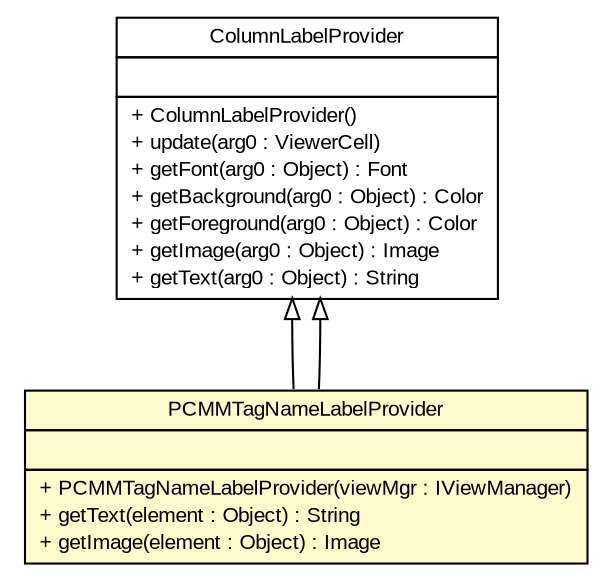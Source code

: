 #!/usr/local/bin/dot
#
# Class diagram 
# Generated by UMLGraph version R5_6-24-gf6e263 (http://www.umlgraph.org/)
#

digraph G {
	edge [fontname="arial",fontsize=10,labelfontname="arial",labelfontsize=10];
	node [fontname="arial",fontsize=10,shape=plaintext];
	nodesep=0.25;
	ranksep=0.5;
	// gov.sandia.cf.parts.ui.pcmm.editors.PCMMTagNameLabelProvider
	c309016 [label=<<table title="gov.sandia.cf.parts.ui.pcmm.editors.PCMMTagNameLabelProvider" border="0" cellborder="1" cellspacing="0" cellpadding="2" port="p" bgcolor="lemonChiffon" href="./PCMMTagNameLabelProvider.html">
		<tr><td><table border="0" cellspacing="0" cellpadding="1">
<tr><td align="center" balign="center"> PCMMTagNameLabelProvider </td></tr>
		</table></td></tr>
		<tr><td><table border="0" cellspacing="0" cellpadding="1">
<tr><td align="left" balign="left">  </td></tr>
		</table></td></tr>
		<tr><td><table border="0" cellspacing="0" cellpadding="1">
<tr><td align="left" balign="left"> + PCMMTagNameLabelProvider(viewMgr : IViewManager) </td></tr>
<tr><td align="left" balign="left"> + getText(element : Object) : String </td></tr>
<tr><td align="left" balign="left"> + getImage(element : Object) : Image </td></tr>
		</table></td></tr>
		</table>>, URL="./PCMMTagNameLabelProvider.html", fontname="arial", fontcolor="black", fontsize=10.0];
	//gov.sandia.cf.parts.ui.pcmm.editors.PCMMTagNameLabelProvider extends org.eclipse.jface.viewers.ColumnLabelProvider
	c309189:p -> c309016:p [dir=back,arrowtail=empty];
	//gov.sandia.cf.parts.ui.pcmm.editors.PCMMTagNameLabelProvider extends org.eclipse.jface.viewers.ColumnLabelProvider
	c309189:p -> c309016:p [dir=back,arrowtail=empty];
	// org.eclipse.jface.viewers.ColumnLabelProvider
	c309189 [label=<<table title="org.eclipse.jface.viewers.ColumnLabelProvider" border="0" cellborder="1" cellspacing="0" cellpadding="2" port="p" href="http://java.sun.com/j2se/1.4.2/docs/api/org/eclipse/jface/viewers/ColumnLabelProvider.html">
		<tr><td><table border="0" cellspacing="0" cellpadding="1">
<tr><td align="center" balign="center"> ColumnLabelProvider </td></tr>
		</table></td></tr>
		<tr><td><table border="0" cellspacing="0" cellpadding="1">
<tr><td align="left" balign="left">  </td></tr>
		</table></td></tr>
		<tr><td><table border="0" cellspacing="0" cellpadding="1">
<tr><td align="left" balign="left"> + ColumnLabelProvider() </td></tr>
<tr><td align="left" balign="left"> + update(arg0 : ViewerCell) </td></tr>
<tr><td align="left" balign="left"> + getFont(arg0 : Object) : Font </td></tr>
<tr><td align="left" balign="left"> + getBackground(arg0 : Object) : Color </td></tr>
<tr><td align="left" balign="left"> + getForeground(arg0 : Object) : Color </td></tr>
<tr><td align="left" balign="left"> + getImage(arg0 : Object) : Image </td></tr>
<tr><td align="left" balign="left"> + getText(arg0 : Object) : String </td></tr>
		</table></td></tr>
		</table>>, URL="http://java.sun.com/j2se/1.4.2/docs/api/org/eclipse/jface/viewers/ColumnLabelProvider.html", fontname="arial", fontcolor="black", fontsize=10.0];
}

